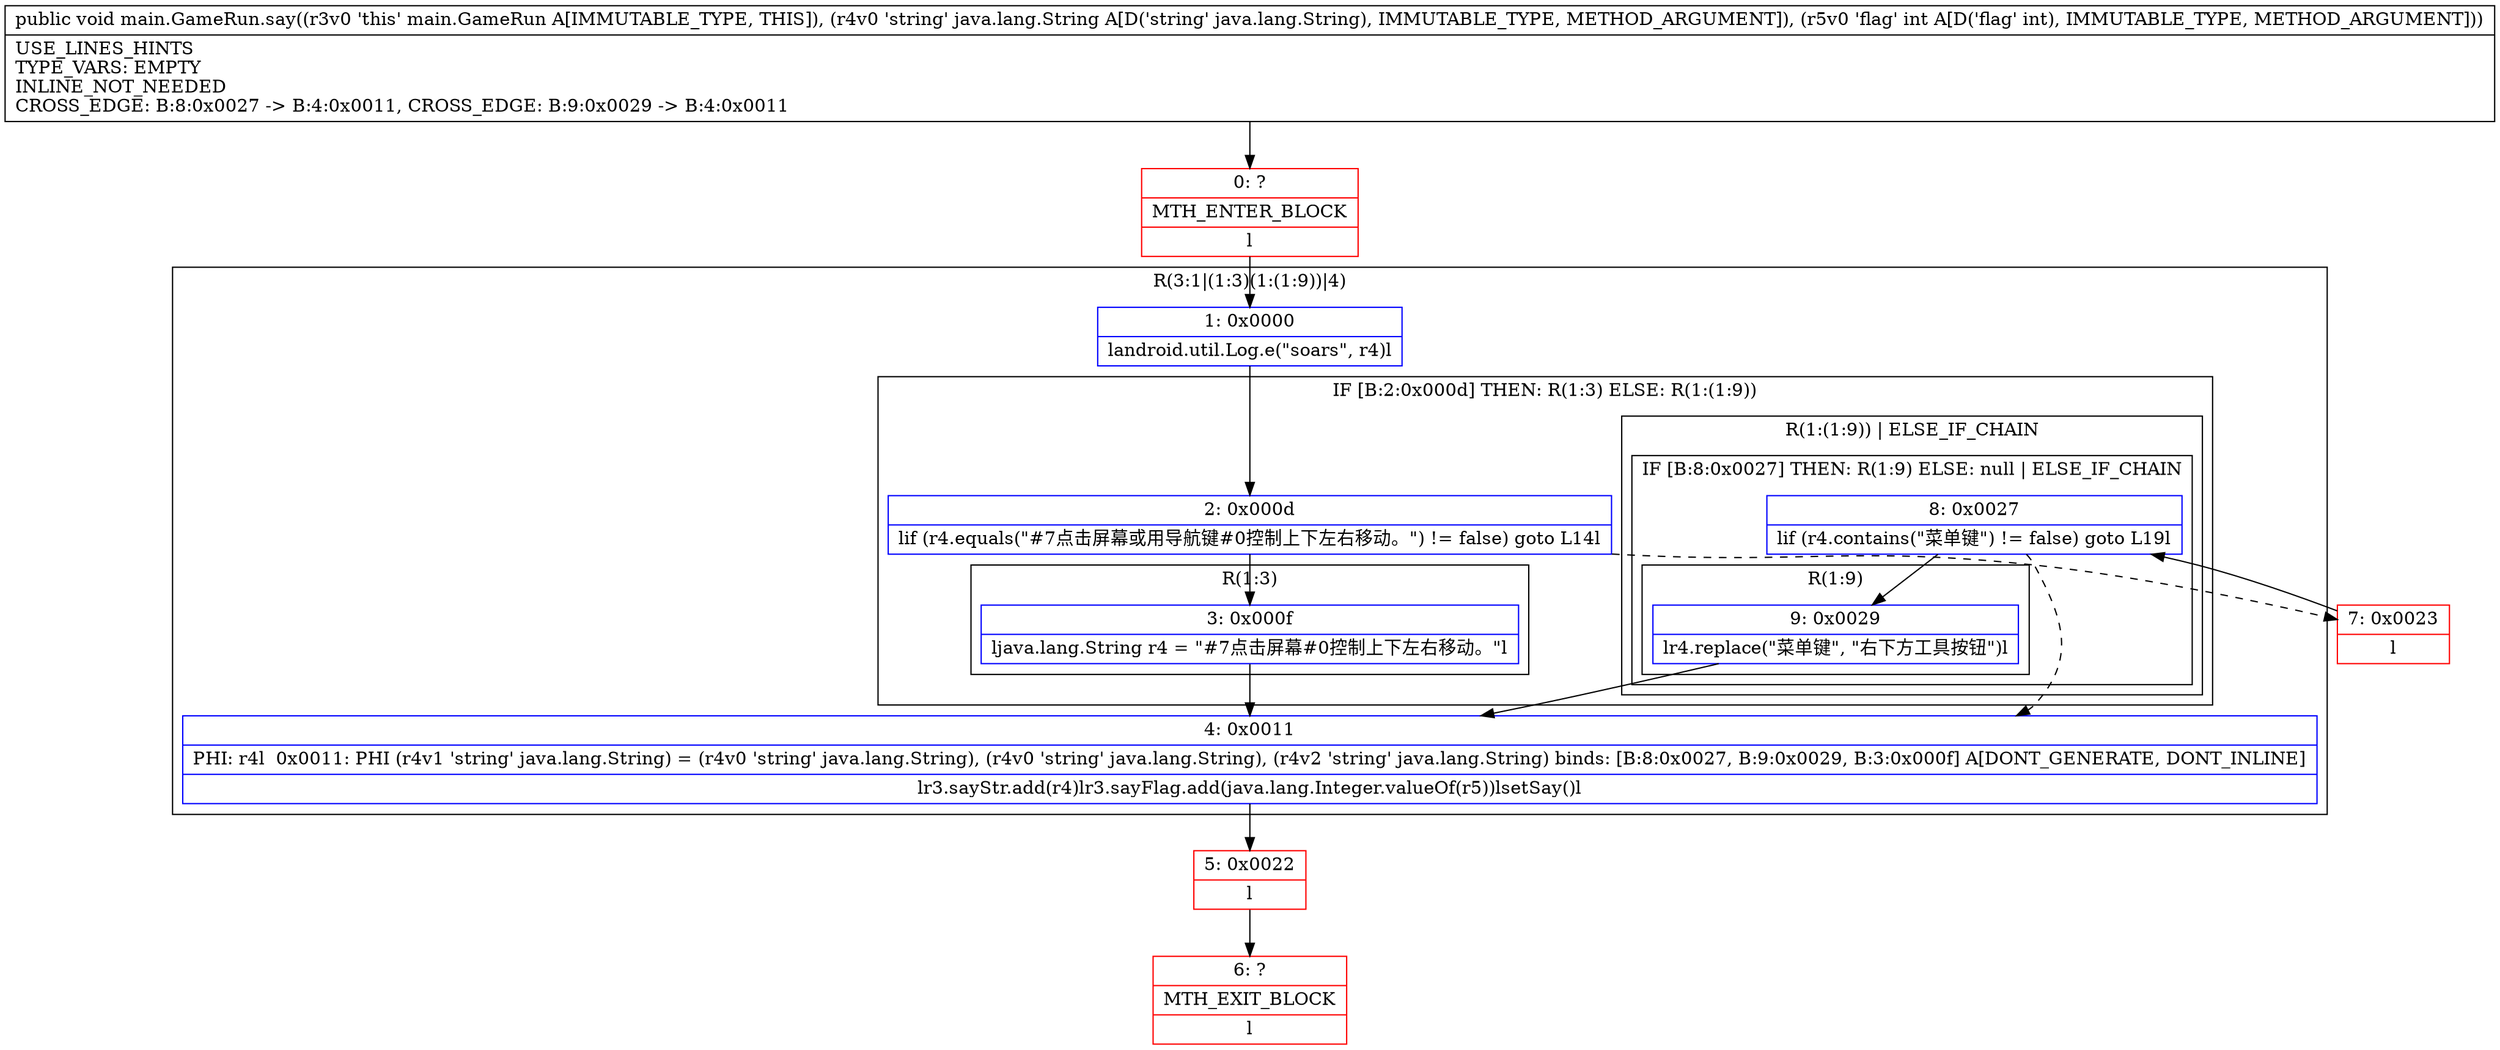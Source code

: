 digraph "CFG formain.GameRun.say(Ljava\/lang\/String;I)V" {
subgraph cluster_Region_1340941219 {
label = "R(3:1|(1:3)(1:(1:9))|4)";
node [shape=record,color=blue];
Node_1 [shape=record,label="{1\:\ 0x0000|landroid.util.Log.e(\"soars\", r4)l}"];
subgraph cluster_IfRegion_956875609 {
label = "IF [B:2:0x000d] THEN: R(1:3) ELSE: R(1:(1:9))";
node [shape=record,color=blue];
Node_2 [shape=record,label="{2\:\ 0x000d|lif (r4.equals(\"#7点击屏幕或用导航键#0控制上下左右移动。\") != false) goto L14l}"];
subgraph cluster_Region_847349465 {
label = "R(1:3)";
node [shape=record,color=blue];
Node_3 [shape=record,label="{3\:\ 0x000f|ljava.lang.String r4 = \"#7点击屏幕#0控制上下左右移动。\"l}"];
}
subgraph cluster_Region_632610579 {
label = "R(1:(1:9)) | ELSE_IF_CHAIN\l";
node [shape=record,color=blue];
subgraph cluster_IfRegion_65142845 {
label = "IF [B:8:0x0027] THEN: R(1:9) ELSE: null | ELSE_IF_CHAIN\l";
node [shape=record,color=blue];
Node_8 [shape=record,label="{8\:\ 0x0027|lif (r4.contains(\"菜单键\") != false) goto L19l}"];
subgraph cluster_Region_2089752851 {
label = "R(1:9)";
node [shape=record,color=blue];
Node_9 [shape=record,label="{9\:\ 0x0029|lr4.replace(\"菜单键\", \"右下方工具按钮\")l}"];
}
}
}
}
Node_4 [shape=record,label="{4\:\ 0x0011|PHI: r4l  0x0011: PHI (r4v1 'string' java.lang.String) = (r4v0 'string' java.lang.String), (r4v0 'string' java.lang.String), (r4v2 'string' java.lang.String) binds: [B:8:0x0027, B:9:0x0029, B:3:0x000f] A[DONT_GENERATE, DONT_INLINE]\l|lr3.sayStr.add(r4)lr3.sayFlag.add(java.lang.Integer.valueOf(r5))lsetSay()l}"];
}
Node_0 [shape=record,color=red,label="{0\:\ ?|MTH_ENTER_BLOCK\l|l}"];
Node_5 [shape=record,color=red,label="{5\:\ 0x0022|l}"];
Node_6 [shape=record,color=red,label="{6\:\ ?|MTH_EXIT_BLOCK\l|l}"];
Node_7 [shape=record,color=red,label="{7\:\ 0x0023|l}"];
MethodNode[shape=record,label="{public void main.GameRun.say((r3v0 'this' main.GameRun A[IMMUTABLE_TYPE, THIS]), (r4v0 'string' java.lang.String A[D('string' java.lang.String), IMMUTABLE_TYPE, METHOD_ARGUMENT]), (r5v0 'flag' int A[D('flag' int), IMMUTABLE_TYPE, METHOD_ARGUMENT]))  | USE_LINES_HINTS\lTYPE_VARS: EMPTY\lINLINE_NOT_NEEDED\lCROSS_EDGE: B:8:0x0027 \-\> B:4:0x0011, CROSS_EDGE: B:9:0x0029 \-\> B:4:0x0011\l}"];
MethodNode -> Node_0;
Node_1 -> Node_2;
Node_2 -> Node_3;
Node_2 -> Node_7[style=dashed];
Node_3 -> Node_4;
Node_8 -> Node_4[style=dashed];
Node_8 -> Node_9;
Node_9 -> Node_4;
Node_4 -> Node_5;
Node_0 -> Node_1;
Node_5 -> Node_6;
Node_7 -> Node_8;
}

